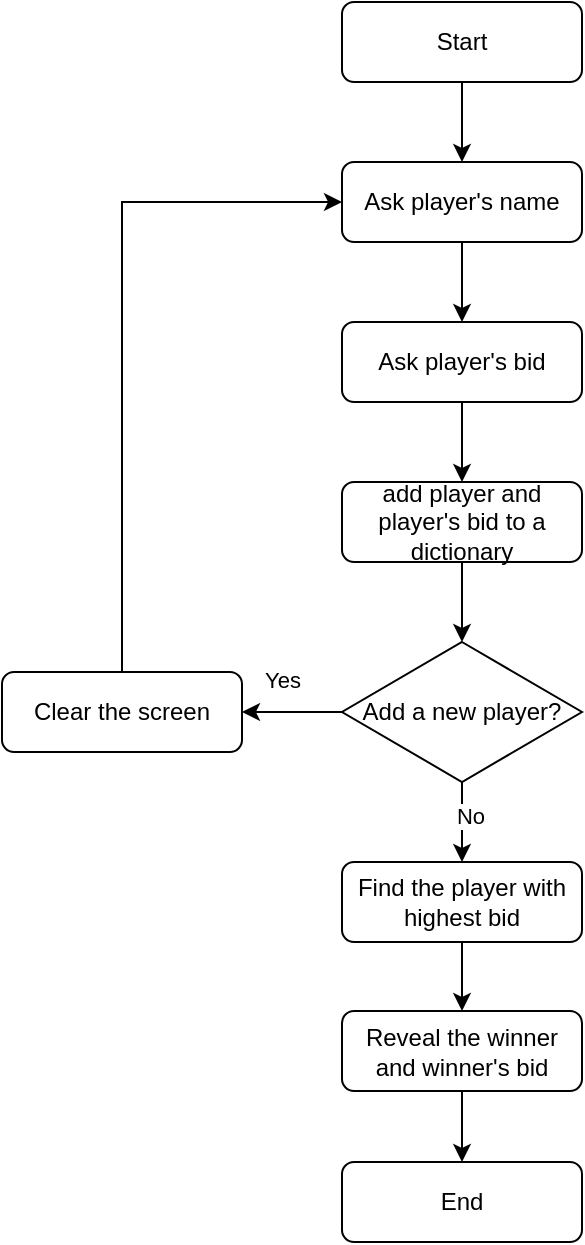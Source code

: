 <mxfile version="14.1.8" type="device"><diagram id="C5RBs43oDa-KdzZeNtuy" name="Page-1"><mxGraphModel dx="946" dy="672" grid="1" gridSize="10" guides="1" tooltips="1" connect="1" arrows="1" fold="1" page="1" pageScale="1" pageWidth="827" pageHeight="1169" math="0" shadow="0"><root><mxCell id="WIyWlLk6GJQsqaUBKTNV-0"/><mxCell id="WIyWlLk6GJQsqaUBKTNV-1" parent="WIyWlLk6GJQsqaUBKTNV-0"/><mxCell id="bMklN7V-Y6BEDxGsvsCL-7" value="" style="edgeStyle=orthogonalEdgeStyle;rounded=0;orthogonalLoop=1;jettySize=auto;html=1;" edge="1" parent="WIyWlLk6GJQsqaUBKTNV-1" source="WIyWlLk6GJQsqaUBKTNV-3" target="bMklN7V-Y6BEDxGsvsCL-6"><mxGeometry relative="1" as="geometry"/></mxCell><mxCell id="WIyWlLk6GJQsqaUBKTNV-3" value="Start" style="rounded=1;whiteSpace=wrap;html=1;fontSize=12;glass=0;strokeWidth=1;shadow=0;" parent="WIyWlLk6GJQsqaUBKTNV-1" vertex="1"><mxGeometry x="330" y="80" width="120" height="40" as="geometry"/></mxCell><mxCell id="bMklN7V-Y6BEDxGsvsCL-3" value="" style="edgeStyle=orthogonalEdgeStyle;rounded=0;orthogonalLoop=1;jettySize=auto;html=1;" edge="1" parent="WIyWlLk6GJQsqaUBKTNV-1" source="bMklN7V-Y6BEDxGsvsCL-0" target="bMklN7V-Y6BEDxGsvsCL-2"><mxGeometry relative="1" as="geometry"/></mxCell><mxCell id="bMklN7V-Y6BEDxGsvsCL-0" value="Ask player's bid" style="rounded=1;whiteSpace=wrap;html=1;fontSize=12;glass=0;strokeWidth=1;shadow=0;" vertex="1" parent="WIyWlLk6GJQsqaUBKTNV-1"><mxGeometry x="330" y="240" width="120" height="40" as="geometry"/></mxCell><mxCell id="bMklN7V-Y6BEDxGsvsCL-5" value="" style="edgeStyle=orthogonalEdgeStyle;rounded=0;orthogonalLoop=1;jettySize=auto;html=1;" edge="1" parent="WIyWlLk6GJQsqaUBKTNV-1" source="bMklN7V-Y6BEDxGsvsCL-2" target="bMklN7V-Y6BEDxGsvsCL-4"><mxGeometry relative="1" as="geometry"/></mxCell><mxCell id="bMklN7V-Y6BEDxGsvsCL-2" value="add player and player's bid to a dictionary" style="rounded=1;whiteSpace=wrap;html=1;fontSize=12;glass=0;strokeWidth=1;shadow=0;" vertex="1" parent="WIyWlLk6GJQsqaUBKTNV-1"><mxGeometry x="330" y="320" width="120" height="40" as="geometry"/></mxCell><mxCell id="bMklN7V-Y6BEDxGsvsCL-10" value="" style="edgeStyle=orthogonalEdgeStyle;rounded=0;orthogonalLoop=1;jettySize=auto;html=1;" edge="1" parent="WIyWlLk6GJQsqaUBKTNV-1" source="bMklN7V-Y6BEDxGsvsCL-4" target="bMklN7V-Y6BEDxGsvsCL-9"><mxGeometry relative="1" as="geometry"/></mxCell><mxCell id="bMklN7V-Y6BEDxGsvsCL-13" value="Yes" style="edgeLabel;html=1;align=center;verticalAlign=middle;resizable=0;points=[];" vertex="1" connectable="0" parent="bMklN7V-Y6BEDxGsvsCL-10"><mxGeometry x="-0.15" y="-4" relative="1" as="geometry"><mxPoint x="-9" y="-12" as="offset"/></mxGeometry></mxCell><mxCell id="bMklN7V-Y6BEDxGsvsCL-17" value="" style="edgeStyle=orthogonalEdgeStyle;rounded=0;orthogonalLoop=1;jettySize=auto;html=1;" edge="1" parent="WIyWlLk6GJQsqaUBKTNV-1" source="bMklN7V-Y6BEDxGsvsCL-4" target="bMklN7V-Y6BEDxGsvsCL-16"><mxGeometry relative="1" as="geometry"/></mxCell><mxCell id="bMklN7V-Y6BEDxGsvsCL-18" value="No" style="edgeLabel;html=1;align=center;verticalAlign=middle;resizable=0;points=[];" vertex="1" connectable="0" parent="bMklN7V-Y6BEDxGsvsCL-17"><mxGeometry x="-0.175" y="4" relative="1" as="geometry"><mxPoint as="offset"/></mxGeometry></mxCell><mxCell id="bMklN7V-Y6BEDxGsvsCL-4" value="Add a new player?" style="rhombus;whiteSpace=wrap;html=1;rounded=0;shadow=0;strokeWidth=1;glass=0;" vertex="1" parent="WIyWlLk6GJQsqaUBKTNV-1"><mxGeometry x="330" y="400" width="120" height="70" as="geometry"/></mxCell><mxCell id="bMklN7V-Y6BEDxGsvsCL-8" value="" style="edgeStyle=orthogonalEdgeStyle;rounded=0;orthogonalLoop=1;jettySize=auto;html=1;" edge="1" parent="WIyWlLk6GJQsqaUBKTNV-1" source="bMklN7V-Y6BEDxGsvsCL-6" target="bMklN7V-Y6BEDxGsvsCL-0"><mxGeometry relative="1" as="geometry"/></mxCell><mxCell id="bMklN7V-Y6BEDxGsvsCL-6" value="Ask player's name" style="rounded=1;whiteSpace=wrap;html=1;fontSize=12;glass=0;strokeWidth=1;shadow=0;" vertex="1" parent="WIyWlLk6GJQsqaUBKTNV-1"><mxGeometry x="330" y="160" width="120" height="40" as="geometry"/></mxCell><mxCell id="bMklN7V-Y6BEDxGsvsCL-24" value="" style="edgeStyle=orthogonalEdgeStyle;rounded=0;orthogonalLoop=1;jettySize=auto;html=1;" edge="1" parent="WIyWlLk6GJQsqaUBKTNV-1" source="bMklN7V-Y6BEDxGsvsCL-9" target="bMklN7V-Y6BEDxGsvsCL-6"><mxGeometry relative="1" as="geometry"><Array as="points"><mxPoint x="220" y="180"/></Array></mxGeometry></mxCell><mxCell id="bMklN7V-Y6BEDxGsvsCL-9" value="Clear the screen" style="whiteSpace=wrap;html=1;rounded=1;shadow=0;strokeWidth=1;glass=0;" vertex="1" parent="WIyWlLk6GJQsqaUBKTNV-1"><mxGeometry x="160" y="415" width="120" height="40" as="geometry"/></mxCell><mxCell id="bMklN7V-Y6BEDxGsvsCL-21" value="" style="edgeStyle=orthogonalEdgeStyle;rounded=0;orthogonalLoop=1;jettySize=auto;html=1;" edge="1" parent="WIyWlLk6GJQsqaUBKTNV-1" source="bMklN7V-Y6BEDxGsvsCL-16" target="bMklN7V-Y6BEDxGsvsCL-20"><mxGeometry relative="1" as="geometry"/></mxCell><mxCell id="bMklN7V-Y6BEDxGsvsCL-16" value="Find the player with highest bid" style="whiteSpace=wrap;html=1;rounded=1;shadow=0;strokeWidth=1;glass=0;" vertex="1" parent="WIyWlLk6GJQsqaUBKTNV-1"><mxGeometry x="330" y="510" width="120" height="40" as="geometry"/></mxCell><mxCell id="bMklN7V-Y6BEDxGsvsCL-23" value="" style="edgeStyle=orthogonalEdgeStyle;rounded=0;orthogonalLoop=1;jettySize=auto;html=1;" edge="1" parent="WIyWlLk6GJQsqaUBKTNV-1" source="bMklN7V-Y6BEDxGsvsCL-20" target="bMklN7V-Y6BEDxGsvsCL-22"><mxGeometry relative="1" as="geometry"/></mxCell><mxCell id="bMklN7V-Y6BEDxGsvsCL-20" value="Reveal the winner and winner's bid" style="whiteSpace=wrap;html=1;rounded=1;shadow=0;strokeWidth=1;glass=0;" vertex="1" parent="WIyWlLk6GJQsqaUBKTNV-1"><mxGeometry x="330" y="584.5" width="120" height="40" as="geometry"/></mxCell><mxCell id="bMklN7V-Y6BEDxGsvsCL-22" value="End" style="whiteSpace=wrap;html=1;rounded=1;shadow=0;strokeWidth=1;glass=0;" vertex="1" parent="WIyWlLk6GJQsqaUBKTNV-1"><mxGeometry x="330" y="660" width="120" height="40" as="geometry"/></mxCell></root></mxGraphModel></diagram></mxfile>